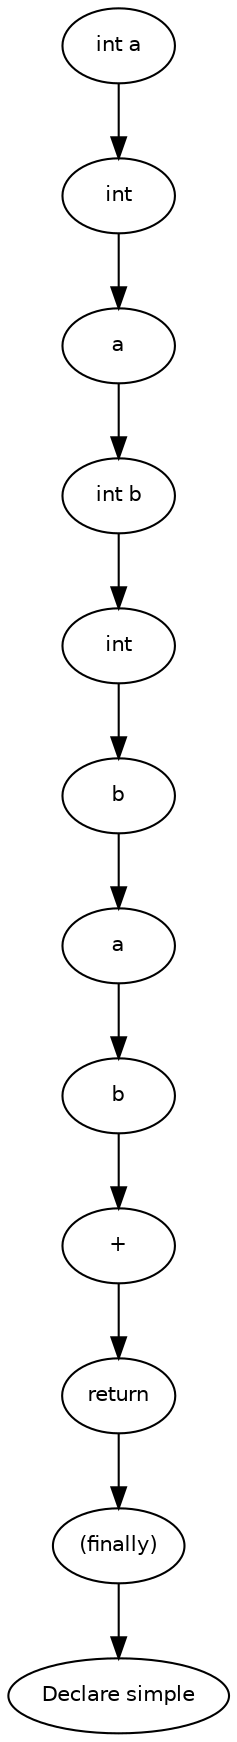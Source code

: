 digraph simple {
  9 [
    label = "+",
    fontname = Helvetica,
    fontsize = 10
  ];
  8 [
    label = return,
    fontname = Helvetica,
    fontsize = 10
  ];
  7 [
    label = b,
    fontname = Helvetica,
    fontsize = 10
  ];
  6 [
    label = int,
    fontname = Helvetica,
    fontsize = 10
  ];
  5 [
    label = "int b",
    fontname = Helvetica,
    fontsize = 10
  ];
  4 [
    label = a,
    fontname = Helvetica,
    fontsize = 10
  ];
  3 [
    label = int,
    fontname = Helvetica,
    fontsize = 10
  ];
  2 [
    label = "int a",
    fontname = Helvetica,
    fontsize = 10
  ];
  11 [
    label = b,
    fontname = Helvetica,
    fontsize = 10
  ];
  1 [
    label = "(finally)",
    fontname = Helvetica,
    fontsize = 10
  ];
  10 [
    label = a,
    fontname = Helvetica,
    fontsize = 10
  ];
  0 [
    label = "Declare simple",
    fontname = Helvetica,
    fontsize = 10
  ];
  5 -> 6 [
    label = ""
  ];
  9 -> 8 [
    label = ""
  ];
  7 -> 10 [
    label = ""
  ];
  4 -> 5 [
    label = ""
  ];
  2 -> 3 [
    label = ""
  ];
  1 -> 0 [
    label = ""
  ];
  11 -> 9 [
    label = ""
  ];
  6 -> 7 [
    label = ""
  ];
  3 -> 4 [
    label = ""
  ];
  8 -> 1 [
    label = ""
  ];
  10 -> 11 [
    label = ""
  ];
}

